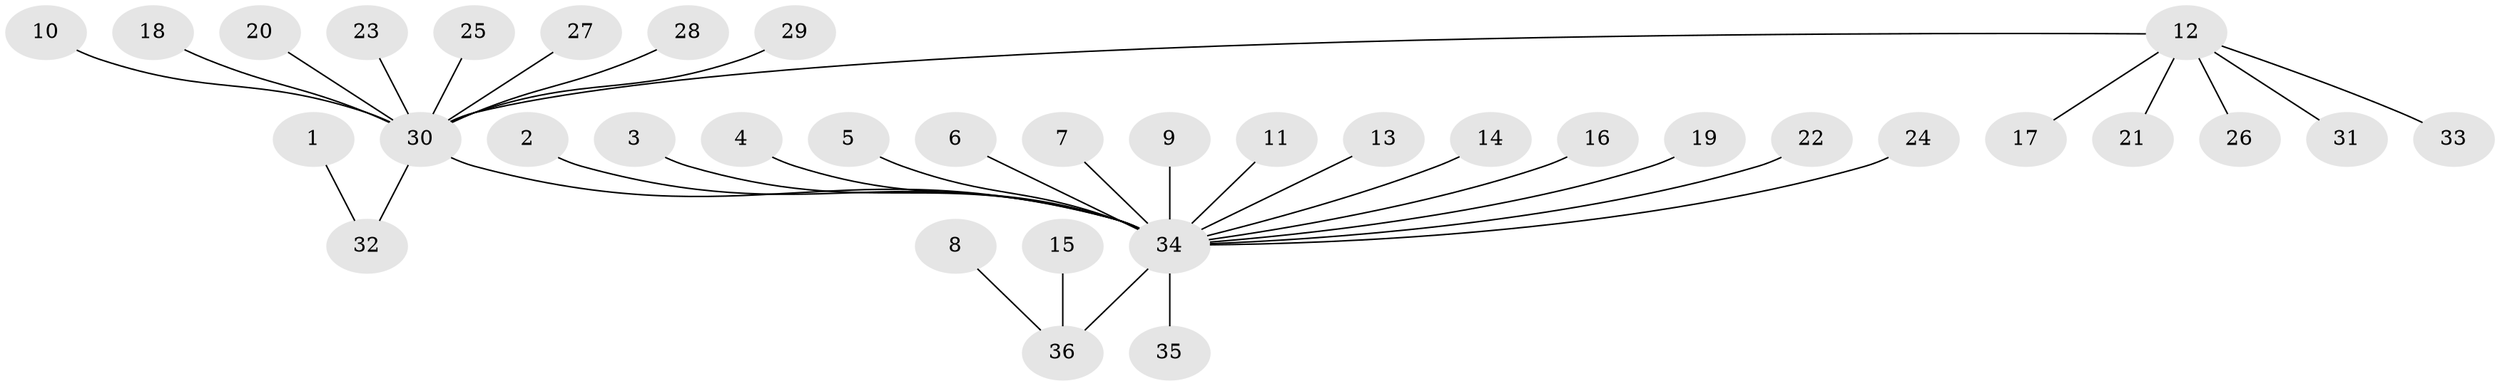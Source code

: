 // original degree distribution, {14: 0.013888888888888888, 8: 0.013888888888888888, 20: 0.013888888888888888, 2: 0.1527777777777778, 1: 0.6944444444444444, 4: 0.013888888888888888, 5: 0.013888888888888888, 6: 0.013888888888888888, 3: 0.06944444444444445}
// Generated by graph-tools (version 1.1) at 2025/49/03/09/25 03:49:48]
// undirected, 36 vertices, 35 edges
graph export_dot {
graph [start="1"]
  node [color=gray90,style=filled];
  1;
  2;
  3;
  4;
  5;
  6;
  7;
  8;
  9;
  10;
  11;
  12;
  13;
  14;
  15;
  16;
  17;
  18;
  19;
  20;
  21;
  22;
  23;
  24;
  25;
  26;
  27;
  28;
  29;
  30;
  31;
  32;
  33;
  34;
  35;
  36;
  1 -- 32 [weight=1.0];
  2 -- 34 [weight=1.0];
  3 -- 34 [weight=1.0];
  4 -- 34 [weight=1.0];
  5 -- 34 [weight=1.0];
  6 -- 34 [weight=1.0];
  7 -- 34 [weight=1.0];
  8 -- 36 [weight=1.0];
  9 -- 34 [weight=1.0];
  10 -- 30 [weight=1.0];
  11 -- 34 [weight=1.0];
  12 -- 17 [weight=1.0];
  12 -- 21 [weight=1.0];
  12 -- 26 [weight=1.0];
  12 -- 30 [weight=1.0];
  12 -- 31 [weight=1.0];
  12 -- 33 [weight=1.0];
  13 -- 34 [weight=1.0];
  14 -- 34 [weight=1.0];
  15 -- 36 [weight=1.0];
  16 -- 34 [weight=1.0];
  18 -- 30 [weight=1.0];
  19 -- 34 [weight=1.0];
  20 -- 30 [weight=1.0];
  22 -- 34 [weight=1.0];
  23 -- 30 [weight=1.0];
  24 -- 34 [weight=1.0];
  25 -- 30 [weight=1.0];
  27 -- 30 [weight=1.0];
  28 -- 30 [weight=1.0];
  29 -- 30 [weight=1.0];
  30 -- 32 [weight=1.0];
  30 -- 34 [weight=1.0];
  34 -- 35 [weight=1.0];
  34 -- 36 [weight=1.0];
}
